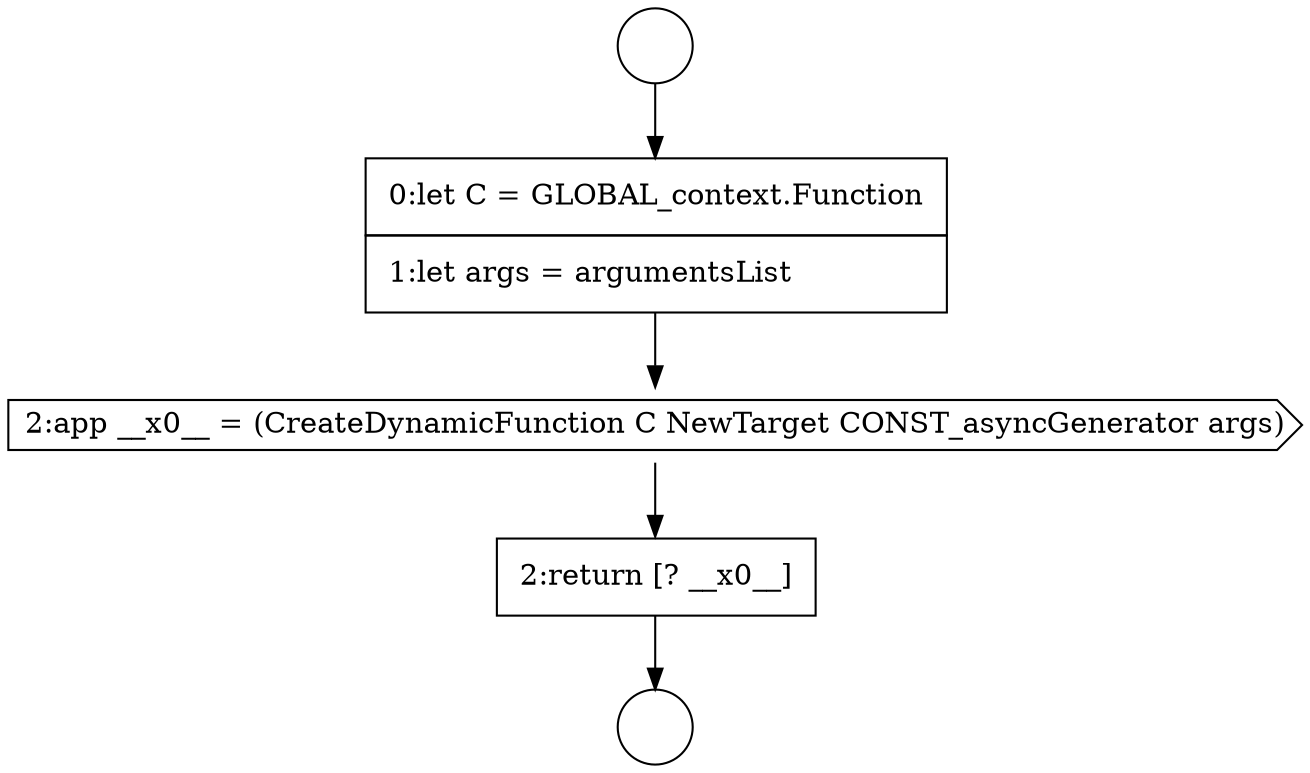 digraph {
  node19159 [shape=none, margin=0, label=<<font color="black">
    <table border="0" cellborder="1" cellspacing="0" cellpadding="10">
      <tr><td align="left">0:let C = GLOBAL_context.Function</td></tr>
      <tr><td align="left">1:let args = argumentsList</td></tr>
    </table>
  </font>> color="black" fillcolor="white" style=filled]
  node19158 [shape=circle label=" " color="black" fillcolor="white" style=filled]
  node19157 [shape=circle label=" " color="black" fillcolor="white" style=filled]
  node19160 [shape=cds, label=<<font color="black">2:app __x0__ = (CreateDynamicFunction C NewTarget CONST_asyncGenerator args)</font>> color="black" fillcolor="white" style=filled]
  node19161 [shape=none, margin=0, label=<<font color="black">
    <table border="0" cellborder="1" cellspacing="0" cellpadding="10">
      <tr><td align="left">2:return [? __x0__]</td></tr>
    </table>
  </font>> color="black" fillcolor="white" style=filled]
  node19157 -> node19159 [ color="black"]
  node19159 -> node19160 [ color="black"]
  node19160 -> node19161 [ color="black"]
  node19161 -> node19158 [ color="black"]
}
